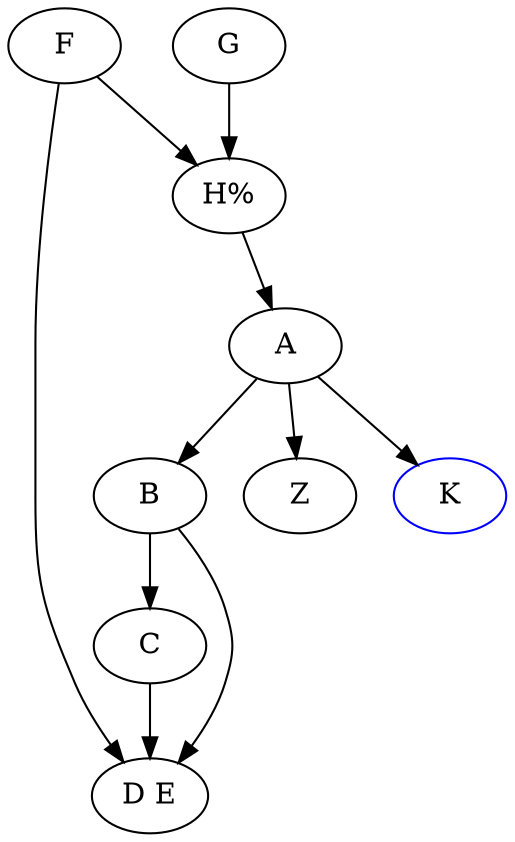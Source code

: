 strict digraph MYNAME{
    
    A -> B -> C -> "D E" F G -> "H%" /* A -> Z */ A -> Z
    B -> "D E"; F -> "D E"
    subgraph {F -> "H%" -> A; K [color = "blue"] A -> K}
}